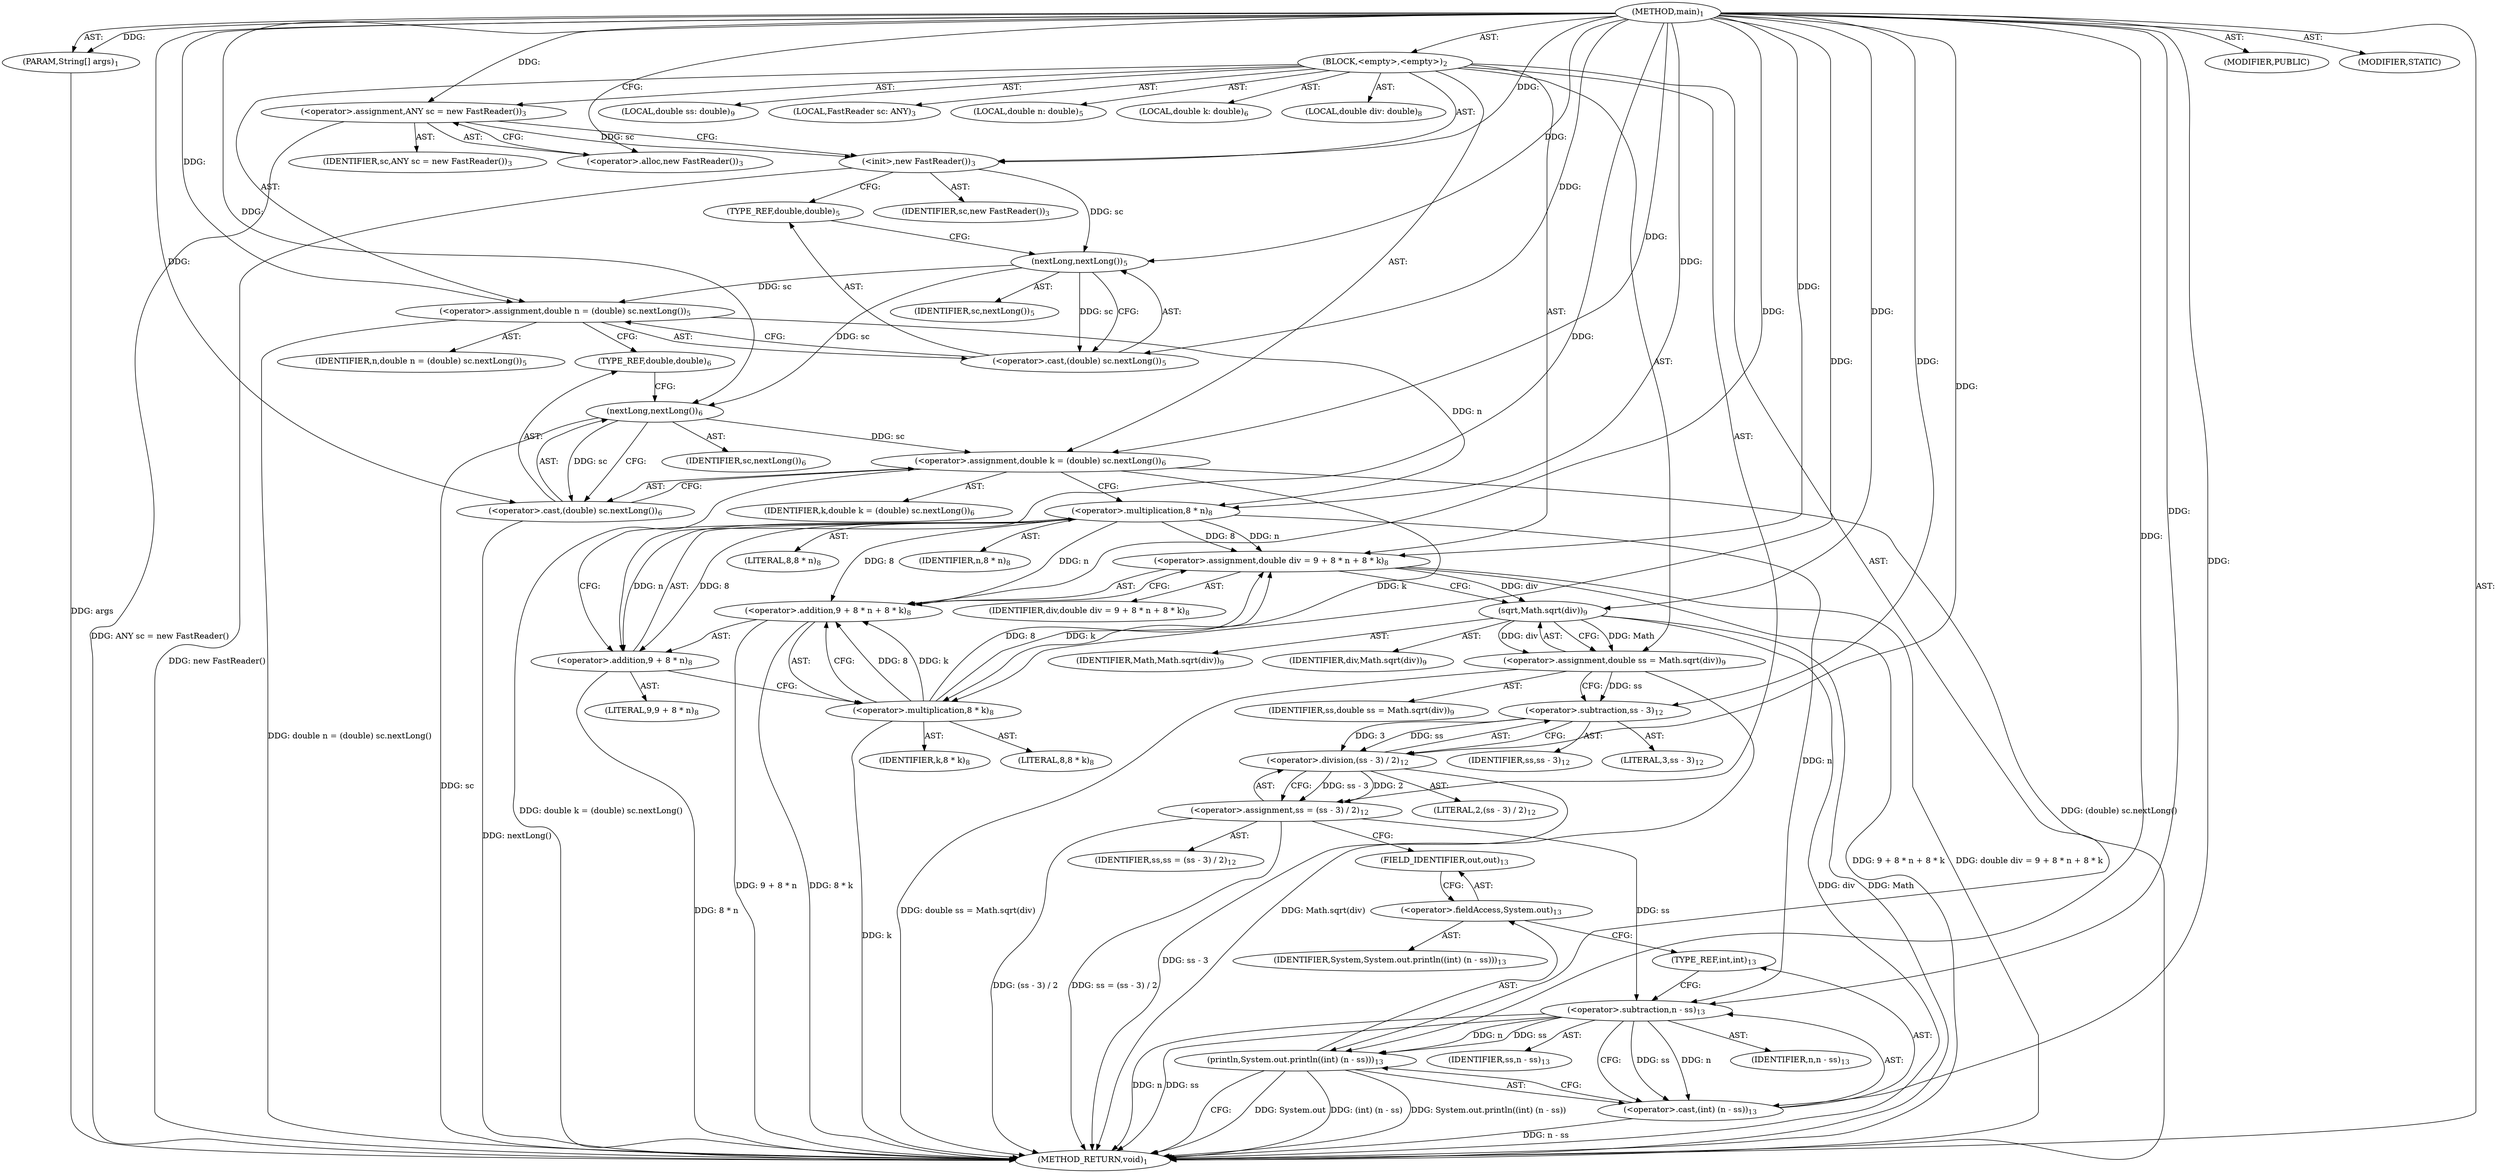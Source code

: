 digraph "main" {  
"19" [label = <(METHOD,main)<SUB>1</SUB>> ]
"20" [label = <(PARAM,String[] args)<SUB>1</SUB>> ]
"21" [label = <(BLOCK,&lt;empty&gt;,&lt;empty&gt;)<SUB>2</SUB>> ]
"4" [label = <(LOCAL,FastReader sc: ANY)<SUB>3</SUB>> ]
"22" [label = <(&lt;operator&gt;.assignment,ANY sc = new FastReader())<SUB>3</SUB>> ]
"23" [label = <(IDENTIFIER,sc,ANY sc = new FastReader())<SUB>3</SUB>> ]
"24" [label = <(&lt;operator&gt;.alloc,new FastReader())<SUB>3</SUB>> ]
"25" [label = <(&lt;init&gt;,new FastReader())<SUB>3</SUB>> ]
"3" [label = <(IDENTIFIER,sc,new FastReader())<SUB>3</SUB>> ]
"26" [label = <(LOCAL,double n: double)<SUB>5</SUB>> ]
"27" [label = <(&lt;operator&gt;.assignment,double n = (double) sc.nextLong())<SUB>5</SUB>> ]
"28" [label = <(IDENTIFIER,n,double n = (double) sc.nextLong())<SUB>5</SUB>> ]
"29" [label = <(&lt;operator&gt;.cast,(double) sc.nextLong())<SUB>5</SUB>> ]
"30" [label = <(TYPE_REF,double,double)<SUB>5</SUB>> ]
"31" [label = <(nextLong,nextLong())<SUB>5</SUB>> ]
"32" [label = <(IDENTIFIER,sc,nextLong())<SUB>5</SUB>> ]
"33" [label = <(LOCAL,double k: double)<SUB>6</SUB>> ]
"34" [label = <(&lt;operator&gt;.assignment,double k = (double) sc.nextLong())<SUB>6</SUB>> ]
"35" [label = <(IDENTIFIER,k,double k = (double) sc.nextLong())<SUB>6</SUB>> ]
"36" [label = <(&lt;operator&gt;.cast,(double) sc.nextLong())<SUB>6</SUB>> ]
"37" [label = <(TYPE_REF,double,double)<SUB>6</SUB>> ]
"38" [label = <(nextLong,nextLong())<SUB>6</SUB>> ]
"39" [label = <(IDENTIFIER,sc,nextLong())<SUB>6</SUB>> ]
"40" [label = <(LOCAL,double div: double)<SUB>8</SUB>> ]
"41" [label = <(&lt;operator&gt;.assignment,double div = 9 + 8 * n + 8 * k)<SUB>8</SUB>> ]
"42" [label = <(IDENTIFIER,div,double div = 9 + 8 * n + 8 * k)<SUB>8</SUB>> ]
"43" [label = <(&lt;operator&gt;.addition,9 + 8 * n + 8 * k)<SUB>8</SUB>> ]
"44" [label = <(&lt;operator&gt;.addition,9 + 8 * n)<SUB>8</SUB>> ]
"45" [label = <(LITERAL,9,9 + 8 * n)<SUB>8</SUB>> ]
"46" [label = <(&lt;operator&gt;.multiplication,8 * n)<SUB>8</SUB>> ]
"47" [label = <(LITERAL,8,8 * n)<SUB>8</SUB>> ]
"48" [label = <(IDENTIFIER,n,8 * n)<SUB>8</SUB>> ]
"49" [label = <(&lt;operator&gt;.multiplication,8 * k)<SUB>8</SUB>> ]
"50" [label = <(LITERAL,8,8 * k)<SUB>8</SUB>> ]
"51" [label = <(IDENTIFIER,k,8 * k)<SUB>8</SUB>> ]
"52" [label = <(LOCAL,double ss: double)<SUB>9</SUB>> ]
"53" [label = <(&lt;operator&gt;.assignment,double ss = Math.sqrt(div))<SUB>9</SUB>> ]
"54" [label = <(IDENTIFIER,ss,double ss = Math.sqrt(div))<SUB>9</SUB>> ]
"55" [label = <(sqrt,Math.sqrt(div))<SUB>9</SUB>> ]
"56" [label = <(IDENTIFIER,Math,Math.sqrt(div))<SUB>9</SUB>> ]
"57" [label = <(IDENTIFIER,div,Math.sqrt(div))<SUB>9</SUB>> ]
"58" [label = <(&lt;operator&gt;.assignment,ss = (ss - 3) / 2)<SUB>12</SUB>> ]
"59" [label = <(IDENTIFIER,ss,ss = (ss - 3) / 2)<SUB>12</SUB>> ]
"60" [label = <(&lt;operator&gt;.division,(ss - 3) / 2)<SUB>12</SUB>> ]
"61" [label = <(&lt;operator&gt;.subtraction,ss - 3)<SUB>12</SUB>> ]
"62" [label = <(IDENTIFIER,ss,ss - 3)<SUB>12</SUB>> ]
"63" [label = <(LITERAL,3,ss - 3)<SUB>12</SUB>> ]
"64" [label = <(LITERAL,2,(ss - 3) / 2)<SUB>12</SUB>> ]
"65" [label = <(println,System.out.println((int) (n - ss)))<SUB>13</SUB>> ]
"66" [label = <(&lt;operator&gt;.fieldAccess,System.out)<SUB>13</SUB>> ]
"67" [label = <(IDENTIFIER,System,System.out.println((int) (n - ss)))<SUB>13</SUB>> ]
"68" [label = <(FIELD_IDENTIFIER,out,out)<SUB>13</SUB>> ]
"69" [label = <(&lt;operator&gt;.cast,(int) (n - ss))<SUB>13</SUB>> ]
"70" [label = <(TYPE_REF,int,int)<SUB>13</SUB>> ]
"71" [label = <(&lt;operator&gt;.subtraction,n - ss)<SUB>13</SUB>> ]
"72" [label = <(IDENTIFIER,n,n - ss)<SUB>13</SUB>> ]
"73" [label = <(IDENTIFIER,ss,n - ss)<SUB>13</SUB>> ]
"74" [label = <(MODIFIER,PUBLIC)> ]
"75" [label = <(MODIFIER,STATIC)> ]
"76" [label = <(METHOD_RETURN,void)<SUB>1</SUB>> ]
  "19" -> "20"  [ label = "AST: "] 
  "19" -> "21"  [ label = "AST: "] 
  "19" -> "74"  [ label = "AST: "] 
  "19" -> "75"  [ label = "AST: "] 
  "19" -> "76"  [ label = "AST: "] 
  "21" -> "4"  [ label = "AST: "] 
  "21" -> "22"  [ label = "AST: "] 
  "21" -> "25"  [ label = "AST: "] 
  "21" -> "26"  [ label = "AST: "] 
  "21" -> "27"  [ label = "AST: "] 
  "21" -> "33"  [ label = "AST: "] 
  "21" -> "34"  [ label = "AST: "] 
  "21" -> "40"  [ label = "AST: "] 
  "21" -> "41"  [ label = "AST: "] 
  "21" -> "52"  [ label = "AST: "] 
  "21" -> "53"  [ label = "AST: "] 
  "21" -> "58"  [ label = "AST: "] 
  "21" -> "65"  [ label = "AST: "] 
  "22" -> "23"  [ label = "AST: "] 
  "22" -> "24"  [ label = "AST: "] 
  "25" -> "3"  [ label = "AST: "] 
  "27" -> "28"  [ label = "AST: "] 
  "27" -> "29"  [ label = "AST: "] 
  "29" -> "30"  [ label = "AST: "] 
  "29" -> "31"  [ label = "AST: "] 
  "31" -> "32"  [ label = "AST: "] 
  "34" -> "35"  [ label = "AST: "] 
  "34" -> "36"  [ label = "AST: "] 
  "36" -> "37"  [ label = "AST: "] 
  "36" -> "38"  [ label = "AST: "] 
  "38" -> "39"  [ label = "AST: "] 
  "41" -> "42"  [ label = "AST: "] 
  "41" -> "43"  [ label = "AST: "] 
  "43" -> "44"  [ label = "AST: "] 
  "43" -> "49"  [ label = "AST: "] 
  "44" -> "45"  [ label = "AST: "] 
  "44" -> "46"  [ label = "AST: "] 
  "46" -> "47"  [ label = "AST: "] 
  "46" -> "48"  [ label = "AST: "] 
  "49" -> "50"  [ label = "AST: "] 
  "49" -> "51"  [ label = "AST: "] 
  "53" -> "54"  [ label = "AST: "] 
  "53" -> "55"  [ label = "AST: "] 
  "55" -> "56"  [ label = "AST: "] 
  "55" -> "57"  [ label = "AST: "] 
  "58" -> "59"  [ label = "AST: "] 
  "58" -> "60"  [ label = "AST: "] 
  "60" -> "61"  [ label = "AST: "] 
  "60" -> "64"  [ label = "AST: "] 
  "61" -> "62"  [ label = "AST: "] 
  "61" -> "63"  [ label = "AST: "] 
  "65" -> "66"  [ label = "AST: "] 
  "65" -> "69"  [ label = "AST: "] 
  "66" -> "67"  [ label = "AST: "] 
  "66" -> "68"  [ label = "AST: "] 
  "69" -> "70"  [ label = "AST: "] 
  "69" -> "71"  [ label = "AST: "] 
  "71" -> "72"  [ label = "AST: "] 
  "71" -> "73"  [ label = "AST: "] 
  "22" -> "25"  [ label = "CFG: "] 
  "25" -> "30"  [ label = "CFG: "] 
  "27" -> "37"  [ label = "CFG: "] 
  "34" -> "46"  [ label = "CFG: "] 
  "41" -> "55"  [ label = "CFG: "] 
  "53" -> "61"  [ label = "CFG: "] 
  "58" -> "68"  [ label = "CFG: "] 
  "65" -> "76"  [ label = "CFG: "] 
  "24" -> "22"  [ label = "CFG: "] 
  "29" -> "27"  [ label = "CFG: "] 
  "36" -> "34"  [ label = "CFG: "] 
  "43" -> "41"  [ label = "CFG: "] 
  "55" -> "53"  [ label = "CFG: "] 
  "60" -> "58"  [ label = "CFG: "] 
  "66" -> "70"  [ label = "CFG: "] 
  "69" -> "65"  [ label = "CFG: "] 
  "30" -> "31"  [ label = "CFG: "] 
  "31" -> "29"  [ label = "CFG: "] 
  "37" -> "38"  [ label = "CFG: "] 
  "38" -> "36"  [ label = "CFG: "] 
  "44" -> "49"  [ label = "CFG: "] 
  "49" -> "43"  [ label = "CFG: "] 
  "61" -> "60"  [ label = "CFG: "] 
  "68" -> "66"  [ label = "CFG: "] 
  "70" -> "71"  [ label = "CFG: "] 
  "71" -> "69"  [ label = "CFG: "] 
  "46" -> "44"  [ label = "CFG: "] 
  "19" -> "24"  [ label = "CFG: "] 
  "20" -> "76"  [ label = "DDG: args"] 
  "22" -> "76"  [ label = "DDG: ANY sc = new FastReader()"] 
  "25" -> "76"  [ label = "DDG: new FastReader()"] 
  "27" -> "76"  [ label = "DDG: double n = (double) sc.nextLong()"] 
  "38" -> "76"  [ label = "DDG: sc"] 
  "36" -> "76"  [ label = "DDG: nextLong()"] 
  "34" -> "76"  [ label = "DDG: (double) sc.nextLong()"] 
  "34" -> "76"  [ label = "DDG: double k = (double) sc.nextLong()"] 
  "44" -> "76"  [ label = "DDG: 8 * n"] 
  "43" -> "76"  [ label = "DDG: 9 + 8 * n"] 
  "49" -> "76"  [ label = "DDG: k"] 
  "43" -> "76"  [ label = "DDG: 8 * k"] 
  "41" -> "76"  [ label = "DDG: 9 + 8 * n + 8 * k"] 
  "41" -> "76"  [ label = "DDG: double div = 9 + 8 * n + 8 * k"] 
  "55" -> "76"  [ label = "DDG: div"] 
  "53" -> "76"  [ label = "DDG: Math.sqrt(div)"] 
  "53" -> "76"  [ label = "DDG: double ss = Math.sqrt(div)"] 
  "60" -> "76"  [ label = "DDG: ss - 3"] 
  "58" -> "76"  [ label = "DDG: (ss - 3) / 2"] 
  "58" -> "76"  [ label = "DDG: ss = (ss - 3) / 2"] 
  "65" -> "76"  [ label = "DDG: System.out"] 
  "71" -> "76"  [ label = "DDG: n"] 
  "71" -> "76"  [ label = "DDG: ss"] 
  "69" -> "76"  [ label = "DDG: n - ss"] 
  "65" -> "76"  [ label = "DDG: (int) (n - ss)"] 
  "65" -> "76"  [ label = "DDG: System.out.println((int) (n - ss))"] 
  "55" -> "76"  [ label = "DDG: Math"] 
  "19" -> "20"  [ label = "DDG: "] 
  "19" -> "22"  [ label = "DDG: "] 
  "19" -> "27"  [ label = "DDG: "] 
  "31" -> "27"  [ label = "DDG: sc"] 
  "19" -> "34"  [ label = "DDG: "] 
  "38" -> "34"  [ label = "DDG: sc"] 
  "19" -> "41"  [ label = "DDG: "] 
  "46" -> "41"  [ label = "DDG: 8"] 
  "46" -> "41"  [ label = "DDG: n"] 
  "49" -> "41"  [ label = "DDG: 8"] 
  "49" -> "41"  [ label = "DDG: k"] 
  "55" -> "53"  [ label = "DDG: Math"] 
  "55" -> "53"  [ label = "DDG: div"] 
  "60" -> "58"  [ label = "DDG: ss - 3"] 
  "60" -> "58"  [ label = "DDG: 2"] 
  "22" -> "25"  [ label = "DDG: sc"] 
  "19" -> "25"  [ label = "DDG: "] 
  "19" -> "65"  [ label = "DDG: "] 
  "71" -> "65"  [ label = "DDG: n"] 
  "71" -> "65"  [ label = "DDG: ss"] 
  "19" -> "29"  [ label = "DDG: "] 
  "31" -> "29"  [ label = "DDG: sc"] 
  "19" -> "36"  [ label = "DDG: "] 
  "38" -> "36"  [ label = "DDG: sc"] 
  "19" -> "43"  [ label = "DDG: "] 
  "46" -> "43"  [ label = "DDG: 8"] 
  "46" -> "43"  [ label = "DDG: n"] 
  "49" -> "43"  [ label = "DDG: 8"] 
  "49" -> "43"  [ label = "DDG: k"] 
  "19" -> "55"  [ label = "DDG: "] 
  "41" -> "55"  [ label = "DDG: div"] 
  "61" -> "60"  [ label = "DDG: ss"] 
  "61" -> "60"  [ label = "DDG: 3"] 
  "19" -> "60"  [ label = "DDG: "] 
  "19" -> "69"  [ label = "DDG: "] 
  "71" -> "69"  [ label = "DDG: n"] 
  "71" -> "69"  [ label = "DDG: ss"] 
  "25" -> "31"  [ label = "DDG: sc"] 
  "19" -> "31"  [ label = "DDG: "] 
  "31" -> "38"  [ label = "DDG: sc"] 
  "19" -> "38"  [ label = "DDG: "] 
  "19" -> "44"  [ label = "DDG: "] 
  "46" -> "44"  [ label = "DDG: 8"] 
  "46" -> "44"  [ label = "DDG: n"] 
  "19" -> "49"  [ label = "DDG: "] 
  "34" -> "49"  [ label = "DDG: k"] 
  "53" -> "61"  [ label = "DDG: ss"] 
  "19" -> "61"  [ label = "DDG: "] 
  "46" -> "71"  [ label = "DDG: n"] 
  "19" -> "71"  [ label = "DDG: "] 
  "58" -> "71"  [ label = "DDG: ss"] 
  "19" -> "46"  [ label = "DDG: "] 
  "27" -> "46"  [ label = "DDG: n"] 
}
